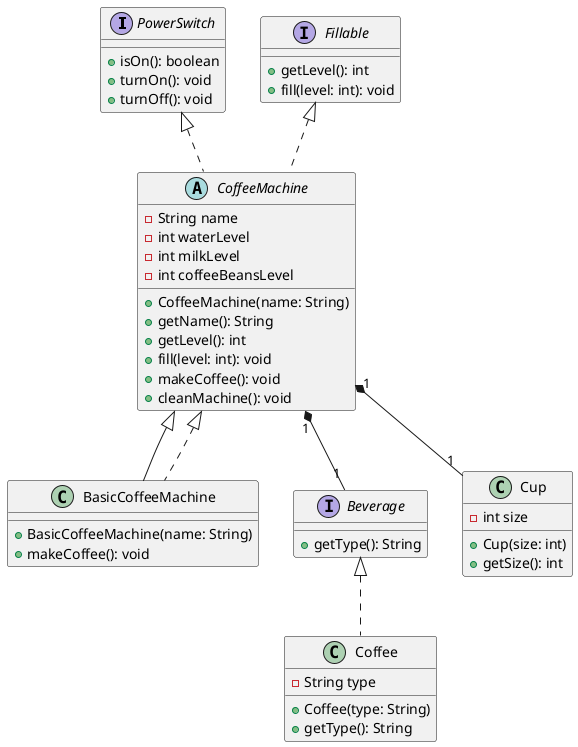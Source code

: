 @startuml

interface PowerSwitch {
  + isOn(): boolean
  + turnOn(): void
  + turnOff(): void
}

interface Fillable {
  + getLevel(): int
  + fill(level: int): void
}

abstract class CoffeeMachine implements PowerSwitch, Fillable {
  - String name
  - int waterLevel
  - int milkLevel
  - int coffeeBeansLevel
  + CoffeeMachine(name: String)
  + getName(): String
  + getLevel(): int
  + fill(level: int): void
  + makeCoffee(): void
  + cleanMachine(): void
}

class BasicCoffeeMachine extends CoffeeMachine {
  + BasicCoffeeMachine(name: String)
  + makeCoffee(): void
}

interface Beverage {
  + getType(): String
}

class Coffee implements Beverage {
  - String type
  + Coffee(type: String)
  + getType(): String
}

class Cup {
  - int size
  + Cup(size: int)
  + getSize(): int
}

CoffeeMachine <|.. BasicCoffeeMachine
CoffeeMachine "1" *-- "1" Beverage
CoffeeMachine "1" *-- "1" Cup

@enduml
